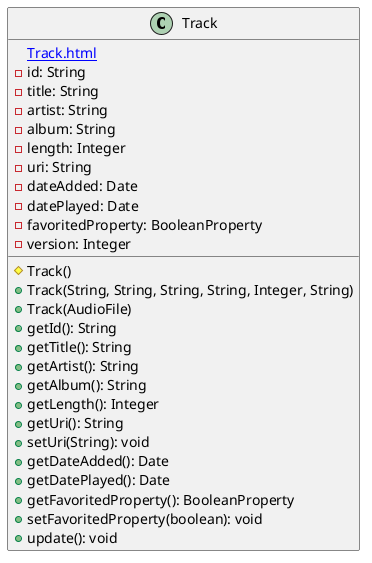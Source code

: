 @startuml

    class Track {
        [[Track.html]]
        -id: String
        -title: String
        -artist: String
        -album: String
        -length: Integer
        -uri: String
        -dateAdded: Date
        -datePlayed: Date
        -favoritedProperty: BooleanProperty
        -version: Integer
        #Track()
        +Track(String, String, String, String, Integer, String)
        +Track(AudioFile)
        +getId(): String
        +getTitle(): String
        +getArtist(): String
        +getAlbum(): String
        +getLength(): Integer
        +getUri(): String
        +setUri(String): void
        +getDateAdded(): Date
        +getDatePlayed(): Date
        +getFavoritedProperty(): BooleanProperty
        +setFavoritedProperty(boolean): void
        +update(): void
    }

@enduml
